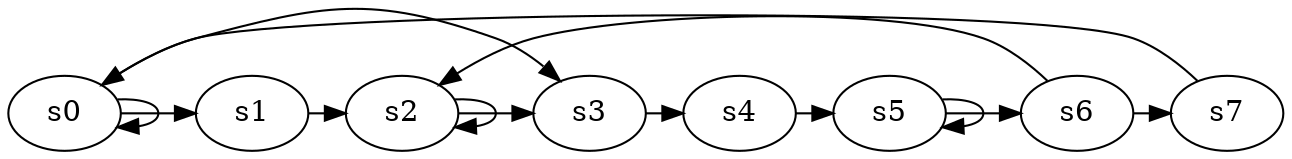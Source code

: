 digraph game_0537_cycle_8 {
    s0 [name="s0", player=1, target=1];
    s1 [name="s1", player=0];
    s2 [name="s2", player=1];
    s3 [name="s3", player=1];
    s4 [name="s4", player=0, target=1];
    s5 [name="s5", player=0];
    s6 [name="s6", player=1, target=1];
    s7 [name="s7", player=0];

    s0 -> s1 [constraint="time % 7 == 1"];
    s1 -> s2 [constraint="time == 13 || time == 22 || time == 24"];
    s2 -> s3 [constraint="time == 0 || time == 3 || time == 8 || time == 14 || time == 20"];
    s3 -> s4 [constraint="time == 1 || time == 7 || time == 9 || time == 13 || time == 15 || time == 21"];
    s4 -> s5 [constraint="time % 7 == 6"];
    s5 -> s6 [constraint="time == 5 || time == 23"];
    s6 -> s7 [constraint="time % 6 == 2"];
    s7 -> s0 [constraint="time % 3 == 1"];
    s0 -> s0 [constraint="time % 3 == 0"];
    s0 -> s3 [constraint="time == 11"];
    s2 -> s2 [constraint="time % 2 == 0"];
    s5 -> s5 [constraint="time % 2 == 0"];
    s6 -> s2 [constraint="time == 10"];
}
